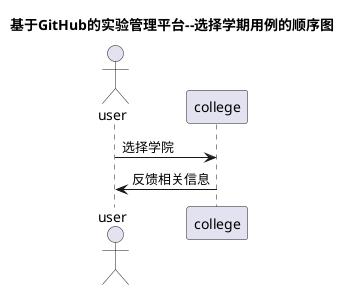 @startuml
title 基于GitHub的实验管理平台--选择学期用例的顺序图
actor user
user -> college:选择学院
college->user:反馈相关信息
@enduml